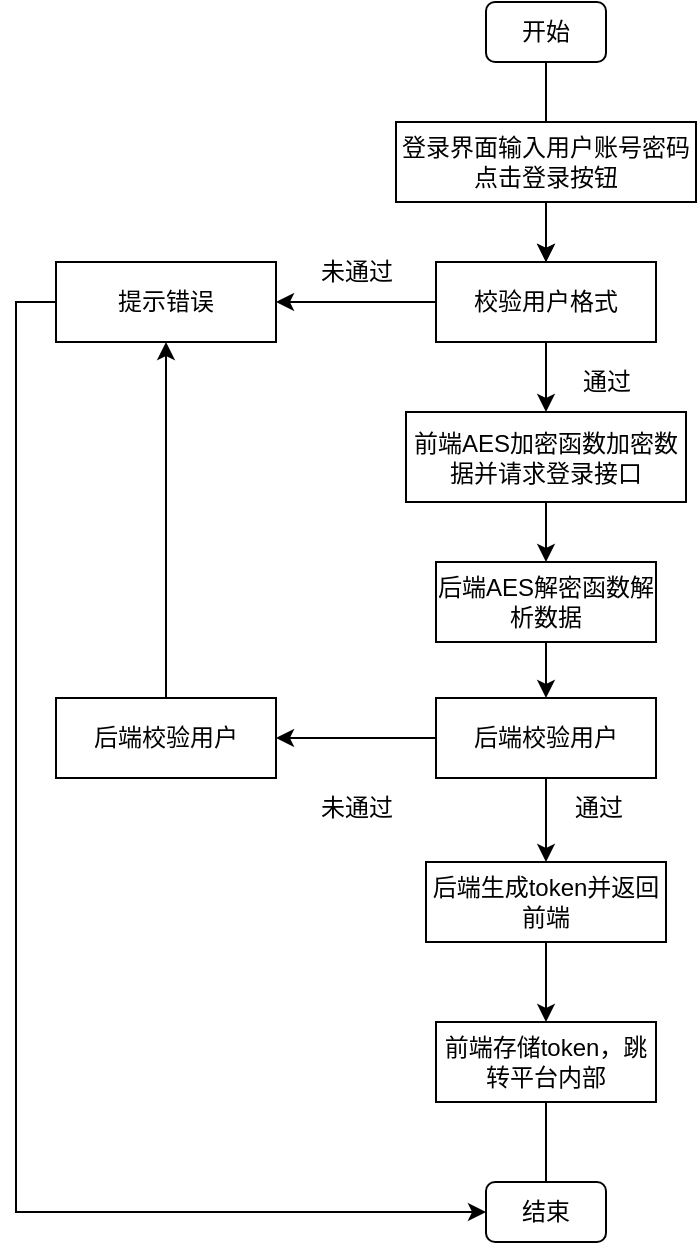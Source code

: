 <mxfile version="24.0.7" type="github">
  <diagram name="第 1 页" id="zS2kIDN9kzWwSlrpy0Gv">
    <mxGraphModel dx="1621" dy="496" grid="1" gridSize="10" guides="1" tooltips="1" connect="1" arrows="1" fold="1" page="1" pageScale="1" pageWidth="827" pageHeight="1169" math="0" shadow="0">
      <root>
        <mxCell id="0" />
        <mxCell id="1" parent="0" />
        <mxCell id="F1aYnWfyG-mTrRzgXmfN-1" value="" style="edgeStyle=orthogonalEdgeStyle;rounded=0;orthogonalLoop=1;jettySize=auto;html=1;" edge="1" parent="1" source="F1aYnWfyG-mTrRzgXmfN-2" target="F1aYnWfyG-mTrRzgXmfN-7">
          <mxGeometry relative="1" as="geometry" />
        </mxCell>
        <mxCell id="F1aYnWfyG-mTrRzgXmfN-2" value="开始" style="rounded=1;whiteSpace=wrap;html=1;" vertex="1" parent="1">
          <mxGeometry x="65" y="380" width="60" height="30" as="geometry" />
        </mxCell>
        <mxCell id="F1aYnWfyG-mTrRzgXmfN-3" value="" style="edgeStyle=orthogonalEdgeStyle;rounded=0;orthogonalLoop=1;jettySize=auto;html=1;" edge="1" parent="1" source="F1aYnWfyG-mTrRzgXmfN-4" target="F1aYnWfyG-mTrRzgXmfN-7">
          <mxGeometry relative="1" as="geometry" />
        </mxCell>
        <mxCell id="F1aYnWfyG-mTrRzgXmfN-4" value="登录界面输入用户账号密码点击登录按钮" style="rounded=0;whiteSpace=wrap;html=1;" vertex="1" parent="1">
          <mxGeometry x="20" y="440" width="150" height="40" as="geometry" />
        </mxCell>
        <mxCell id="F1aYnWfyG-mTrRzgXmfN-5" value="" style="edgeStyle=orthogonalEdgeStyle;rounded=0;orthogonalLoop=1;jettySize=auto;html=1;" edge="1" parent="1" source="F1aYnWfyG-mTrRzgXmfN-7" target="F1aYnWfyG-mTrRzgXmfN-9">
          <mxGeometry relative="1" as="geometry" />
        </mxCell>
        <mxCell id="F1aYnWfyG-mTrRzgXmfN-6" value="" style="edgeStyle=orthogonalEdgeStyle;rounded=0;orthogonalLoop=1;jettySize=auto;html=1;" edge="1" parent="1" source="F1aYnWfyG-mTrRzgXmfN-7" target="F1aYnWfyG-mTrRzgXmfN-12">
          <mxGeometry relative="1" as="geometry" />
        </mxCell>
        <mxCell id="F1aYnWfyG-mTrRzgXmfN-7" value="校验用户格式" style="rounded=0;whiteSpace=wrap;html=1;" vertex="1" parent="1">
          <mxGeometry x="40" y="510" width="110" height="40" as="geometry" />
        </mxCell>
        <mxCell id="F1aYnWfyG-mTrRzgXmfN-8" style="edgeStyle=orthogonalEdgeStyle;rounded=0;orthogonalLoop=1;jettySize=auto;html=1;exitX=0;exitY=0.5;exitDx=0;exitDy=0;entryX=0;entryY=0.5;entryDx=0;entryDy=0;" edge="1" parent="1" source="F1aYnWfyG-mTrRzgXmfN-9" target="F1aYnWfyG-mTrRzgXmfN-25">
          <mxGeometry relative="1" as="geometry">
            <mxPoint x="-110" y="920" as="targetPoint" />
          </mxGeometry>
        </mxCell>
        <mxCell id="F1aYnWfyG-mTrRzgXmfN-9" value="提示错误" style="rounded=0;whiteSpace=wrap;html=1;" vertex="1" parent="1">
          <mxGeometry x="-150" y="510" width="110" height="40" as="geometry" />
        </mxCell>
        <mxCell id="F1aYnWfyG-mTrRzgXmfN-10" value="未通过" style="text;html=1;align=center;verticalAlign=middle;resizable=0;points=[];autosize=1;strokeColor=none;fillColor=none;" vertex="1" parent="1">
          <mxGeometry x="-30" y="500" width="60" height="30" as="geometry" />
        </mxCell>
        <mxCell id="F1aYnWfyG-mTrRzgXmfN-11" value="" style="edgeStyle=orthogonalEdgeStyle;rounded=0;orthogonalLoop=1;jettySize=auto;html=1;" edge="1" parent="1" source="F1aYnWfyG-mTrRzgXmfN-12" target="F1aYnWfyG-mTrRzgXmfN-14">
          <mxGeometry relative="1" as="geometry" />
        </mxCell>
        <mxCell id="F1aYnWfyG-mTrRzgXmfN-12" value="前端AES加密函数加密数据并请求登录接口" style="rounded=0;whiteSpace=wrap;html=1;" vertex="1" parent="1">
          <mxGeometry x="25" y="585" width="140" height="45" as="geometry" />
        </mxCell>
        <mxCell id="F1aYnWfyG-mTrRzgXmfN-13" value="" style="edgeStyle=orthogonalEdgeStyle;rounded=0;orthogonalLoop=1;jettySize=auto;html=1;" edge="1" parent="1" source="F1aYnWfyG-mTrRzgXmfN-14" target="F1aYnWfyG-mTrRzgXmfN-17">
          <mxGeometry relative="1" as="geometry" />
        </mxCell>
        <mxCell id="F1aYnWfyG-mTrRzgXmfN-14" value="后端AES解密函数解析数据" style="rounded=0;whiteSpace=wrap;html=1;" vertex="1" parent="1">
          <mxGeometry x="40" y="660" width="110" height="40" as="geometry" />
        </mxCell>
        <mxCell id="F1aYnWfyG-mTrRzgXmfN-15" value="" style="edgeStyle=orthogonalEdgeStyle;rounded=0;orthogonalLoop=1;jettySize=auto;html=1;" edge="1" parent="1" source="F1aYnWfyG-mTrRzgXmfN-17" target="F1aYnWfyG-mTrRzgXmfN-19">
          <mxGeometry relative="1" as="geometry" />
        </mxCell>
        <mxCell id="F1aYnWfyG-mTrRzgXmfN-16" value="" style="edgeStyle=orthogonalEdgeStyle;rounded=0;orthogonalLoop=1;jettySize=auto;html=1;" edge="1" parent="1" source="F1aYnWfyG-mTrRzgXmfN-17" target="F1aYnWfyG-mTrRzgXmfN-22">
          <mxGeometry relative="1" as="geometry" />
        </mxCell>
        <mxCell id="F1aYnWfyG-mTrRzgXmfN-17" value="后端校验用户" style="rounded=0;whiteSpace=wrap;html=1;" vertex="1" parent="1">
          <mxGeometry x="40" y="728" width="110" height="40" as="geometry" />
        </mxCell>
        <mxCell id="F1aYnWfyG-mTrRzgXmfN-18" style="edgeStyle=orthogonalEdgeStyle;rounded=0;orthogonalLoop=1;jettySize=auto;html=1;exitX=0.5;exitY=0;exitDx=0;exitDy=0;entryX=0.5;entryY=1;entryDx=0;entryDy=0;" edge="1" parent="1" source="F1aYnWfyG-mTrRzgXmfN-19" target="F1aYnWfyG-mTrRzgXmfN-9">
          <mxGeometry relative="1" as="geometry" />
        </mxCell>
        <mxCell id="F1aYnWfyG-mTrRzgXmfN-19" value="后端校验用户" style="rounded=0;whiteSpace=wrap;html=1;" vertex="1" parent="1">
          <mxGeometry x="-150" y="728" width="110" height="40" as="geometry" />
        </mxCell>
        <mxCell id="F1aYnWfyG-mTrRzgXmfN-20" value="未通过" style="text;html=1;align=center;verticalAlign=middle;resizable=0;points=[];autosize=1;strokeColor=none;fillColor=none;" vertex="1" parent="1">
          <mxGeometry x="-30" y="768" width="60" height="30" as="geometry" />
        </mxCell>
        <mxCell id="F1aYnWfyG-mTrRzgXmfN-21" value="" style="edgeStyle=orthogonalEdgeStyle;rounded=0;orthogonalLoop=1;jettySize=auto;html=1;" edge="1" parent="1" source="F1aYnWfyG-mTrRzgXmfN-22" target="F1aYnWfyG-mTrRzgXmfN-24">
          <mxGeometry relative="1" as="geometry" />
        </mxCell>
        <mxCell id="F1aYnWfyG-mTrRzgXmfN-22" value="后端生成token并返回前端" style="rounded=0;whiteSpace=wrap;html=1;" vertex="1" parent="1">
          <mxGeometry x="35" y="810" width="120" height="40" as="geometry" />
        </mxCell>
        <mxCell id="F1aYnWfyG-mTrRzgXmfN-23" value="" style="edgeStyle=orthogonalEdgeStyle;rounded=0;orthogonalLoop=1;jettySize=auto;html=1;endArrow=none;endFill=0;" edge="1" parent="1" source="F1aYnWfyG-mTrRzgXmfN-24" target="F1aYnWfyG-mTrRzgXmfN-25">
          <mxGeometry relative="1" as="geometry" />
        </mxCell>
        <mxCell id="F1aYnWfyG-mTrRzgXmfN-24" value="前端存储token，跳转平台内部" style="rounded=0;whiteSpace=wrap;html=1;" vertex="1" parent="1">
          <mxGeometry x="40" y="890" width="110" height="40" as="geometry" />
        </mxCell>
        <mxCell id="F1aYnWfyG-mTrRzgXmfN-25" value="结束" style="rounded=1;whiteSpace=wrap;html=1;" vertex="1" parent="1">
          <mxGeometry x="65" y="970" width="60" height="30" as="geometry" />
        </mxCell>
        <mxCell id="F1aYnWfyG-mTrRzgXmfN-26" value="通过" style="text;html=1;align=center;verticalAlign=middle;resizable=0;points=[];autosize=1;strokeColor=none;fillColor=none;" vertex="1" parent="1">
          <mxGeometry x="100" y="555" width="50" height="30" as="geometry" />
        </mxCell>
        <mxCell id="F1aYnWfyG-mTrRzgXmfN-27" value="通过" style="text;html=1;align=center;verticalAlign=middle;resizable=0;points=[];autosize=1;strokeColor=none;fillColor=none;" vertex="1" parent="1">
          <mxGeometry x="96" y="768" width="50" height="30" as="geometry" />
        </mxCell>
      </root>
    </mxGraphModel>
  </diagram>
</mxfile>
